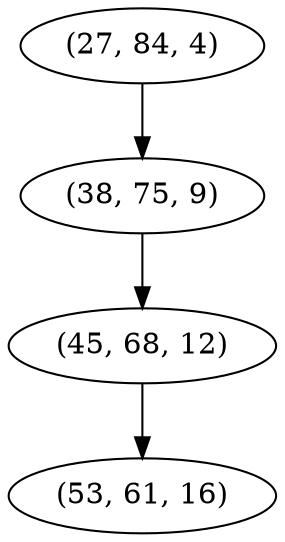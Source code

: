 digraph tree {
    "(27, 84, 4)";
    "(38, 75, 9)";
    "(45, 68, 12)";
    "(53, 61, 16)";
    "(27, 84, 4)" -> "(38, 75, 9)";
    "(38, 75, 9)" -> "(45, 68, 12)";
    "(45, 68, 12)" -> "(53, 61, 16)";
}
